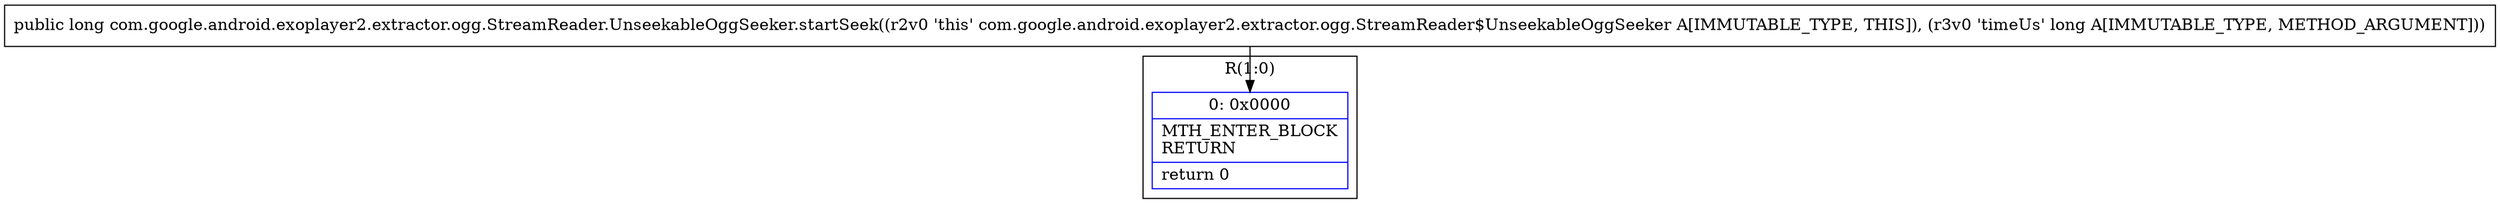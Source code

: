 digraph "CFG forcom.google.android.exoplayer2.extractor.ogg.StreamReader.UnseekableOggSeeker.startSeek(J)J" {
subgraph cluster_Region_655668819 {
label = "R(1:0)";
node [shape=record,color=blue];
Node_0 [shape=record,label="{0\:\ 0x0000|MTH_ENTER_BLOCK\lRETURN\l|return 0\l}"];
}
MethodNode[shape=record,label="{public long com.google.android.exoplayer2.extractor.ogg.StreamReader.UnseekableOggSeeker.startSeek((r2v0 'this' com.google.android.exoplayer2.extractor.ogg.StreamReader$UnseekableOggSeeker A[IMMUTABLE_TYPE, THIS]), (r3v0 'timeUs' long A[IMMUTABLE_TYPE, METHOD_ARGUMENT])) }"];
MethodNode -> Node_0;
}

